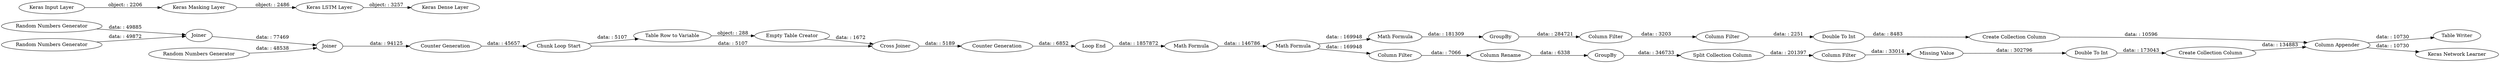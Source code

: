 digraph {
	"-7659166326488515038_22" [label="Math Formula"]
	"-7659166326488515038_7" [label=Joiner]
	"-7659166326488515038_3" [label="Random Numbers Generator"]
	"-7659166326488515038_16" [label="Math Formula"]
	"-7659166326488515038_15" [label="Math Formula"]
	"-7659166326488515038_24" [label="Column Filter"]
	"-7659166326488515038_20" [label="Split Collection Column"]
	"-7659166326488515038_37" [label="Table Writer"]
	"-7659166326488515038_26" [label="Keras Input Layer"]
	"-7659166326488515038_33" [label="Column Appender"]
	"-7659166326488515038_30" [label="Create Collection Column"]
	"-7659166326488515038_36" [label="Keras Dense Layer"]
	"-7659166326488515038_4" [label="Random Numbers Generator"]
	"-7659166326488515038_21" [label="Column Filter"]
	"-7659166326488515038_34" [label="Double To Int"]
	"-7659166326488515038_27" [label="Keras Masking Layer"]
	"-7659166326488515038_14" [label="Counter Generation"]
	"-7659166326488515038_10" [label="Empty Table Creator"]
	"-7659166326488515038_9" [label="Table Row to Variable"]
	"-7659166326488515038_23" [label=GroupBy]
	"-7659166326488515038_35" [label="Double To Int"]
	"-7659166326488515038_13" [label="Counter Generation"]
	"-7659166326488515038_25" [label="Missing Value"]
	"-7659166326488515038_11" [label="Cross Joiner"]
	"-7659166326488515038_12" [label="Loop End"]
	"-7659166326488515038_32" [label="Column Filter"]
	"-7659166326488515038_8" [label="Chunk Loop Start"]
	"-7659166326488515038_18" [label="Column Rename"]
	"-7659166326488515038_28" [label="Keras LSTM Layer"]
	"-7659166326488515038_31" [label="Create Collection Column"]
	"-7659166326488515038_6" [label=Joiner]
	"-7659166326488515038_5" [label="Random Numbers Generator"]
	"-7659166326488515038_19" [label=GroupBy]
	"-7659166326488515038_17" [label="Column Filter"]
	"-7659166326488515038_29" [label="Keras Network Learner"]
	"-7659166326488515038_32" -> "-7659166326488515038_35" [label="data: : 2251"]
	"-7659166326488515038_16" -> "-7659166326488515038_22" [label="data: : 169948"]
	"-7659166326488515038_24" -> "-7659166326488515038_32" [label="data: : 3203"]
	"-7659166326488515038_33" -> "-7659166326488515038_29" [label="data: : 10730"]
	"-7659166326488515038_14" -> "-7659166326488515038_12" [label="data: : 6852"]
	"-7659166326488515038_4" -> "-7659166326488515038_6" [label="data: : 49872"]
	"-7659166326488515038_22" -> "-7659166326488515038_23" [label="data: : 181309"]
	"-7659166326488515038_18" -> "-7659166326488515038_19" [label="data: : 6338"]
	"-7659166326488515038_5" -> "-7659166326488515038_7" [label="data: : 48538"]
	"-7659166326488515038_17" -> "-7659166326488515038_18" [label="data: : 7066"]
	"-7659166326488515038_28" -> "-7659166326488515038_36" [label="object: : 3257"]
	"-7659166326488515038_12" -> "-7659166326488515038_15" [label="data: : 1857872"]
	"-7659166326488515038_3" -> "-7659166326488515038_6" [label="data: : 49885"]
	"-7659166326488515038_16" -> "-7659166326488515038_17" [label="data: : 169948"]
	"-7659166326488515038_20" -> "-7659166326488515038_21" [label="data: : 201397"]
	"-7659166326488515038_35" -> "-7659166326488515038_31" [label="data: : 8483"]
	"-7659166326488515038_10" -> "-7659166326488515038_11" [label="data: : 1672"]
	"-7659166326488515038_23" -> "-7659166326488515038_24" [label="data: : 284721"]
	"-7659166326488515038_31" -> "-7659166326488515038_33" [label="data: : 10596"]
	"-7659166326488515038_8" -> "-7659166326488515038_9" [label="data: : 5107"]
	"-7659166326488515038_6" -> "-7659166326488515038_7" [label="data: : 77469"]
	"-7659166326488515038_19" -> "-7659166326488515038_20" [label="data: : 346733"]
	"-7659166326488515038_25" -> "-7659166326488515038_34" [label="data: : 302796"]
	"-7659166326488515038_8" -> "-7659166326488515038_11" [label="data: : 5107"]
	"-7659166326488515038_7" -> "-7659166326488515038_13" [label="data: : 94125"]
	"-7659166326488515038_21" -> "-7659166326488515038_25" [label="data: : 33014"]
	"-7659166326488515038_34" -> "-7659166326488515038_30" [label="data: : 173043"]
	"-7659166326488515038_11" -> "-7659166326488515038_14" [label="data: : 5189"]
	"-7659166326488515038_33" -> "-7659166326488515038_37" [label="data: : 10730"]
	"-7659166326488515038_13" -> "-7659166326488515038_8" [label="data: : 45657"]
	"-7659166326488515038_27" -> "-7659166326488515038_28" [label="object: : 2486"]
	"-7659166326488515038_9" -> "-7659166326488515038_10" [label="object: : 288"]
	"-7659166326488515038_15" -> "-7659166326488515038_16" [label="data: : 146786"]
	"-7659166326488515038_26" -> "-7659166326488515038_27" [label="object: : 2206"]
	"-7659166326488515038_30" -> "-7659166326488515038_33" [label="data: : 134883"]
	rankdir=LR
}
